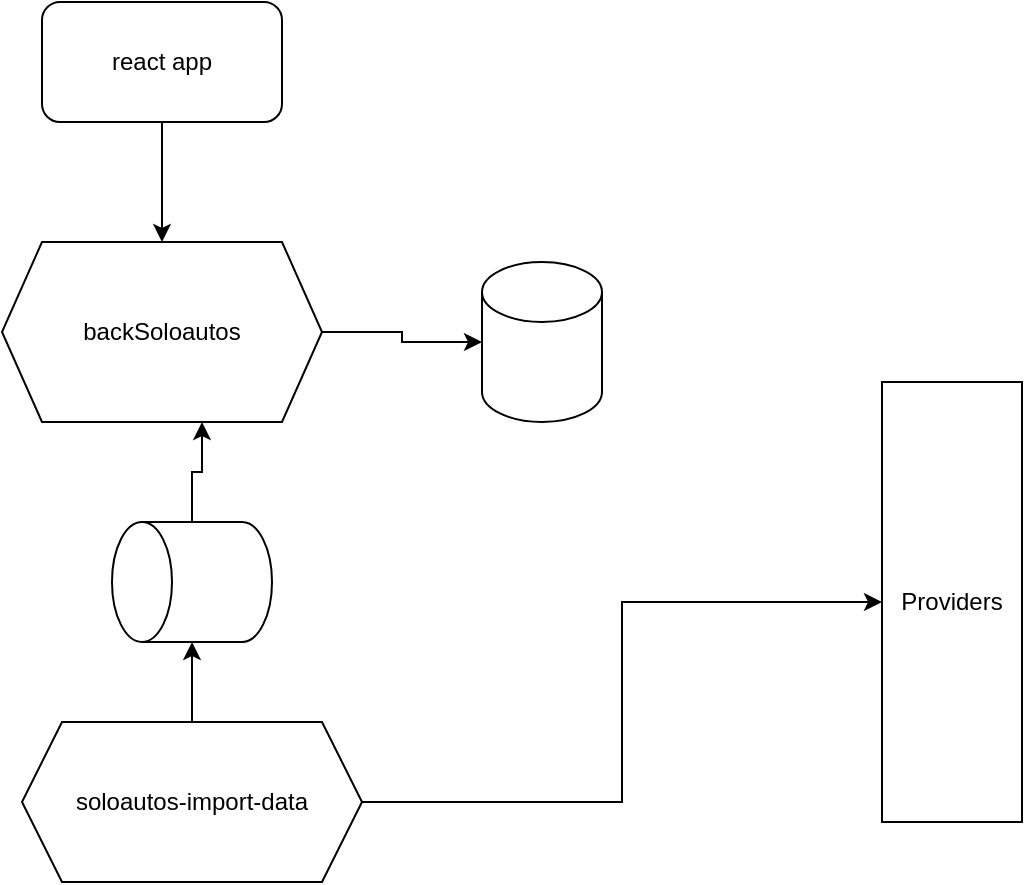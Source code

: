 <mxfile version="21.7.1" type="github">
  <diagram name="Page-1" id="Rv3ZvS_VC_WPTpFy0SUu">
    <mxGraphModel dx="1434" dy="750" grid="1" gridSize="10" guides="1" tooltips="1" connect="1" arrows="1" fold="1" page="1" pageScale="1" pageWidth="850" pageHeight="1100" math="0" shadow="0">
      <root>
        <mxCell id="0" />
        <mxCell id="1" parent="0" />
        <mxCell id="YhOOOMUv9mhPNKtEXO0o-8" style="edgeStyle=orthogonalEdgeStyle;rounded=0;orthogonalLoop=1;jettySize=auto;html=1;" edge="1" parent="1" source="YhOOOMUv9mhPNKtEXO0o-2" target="YhOOOMUv9mhPNKtEXO0o-7">
          <mxGeometry relative="1" as="geometry" />
        </mxCell>
        <mxCell id="YhOOOMUv9mhPNKtEXO0o-2" value="backSoloautos" style="shape=hexagon;perimeter=hexagonPerimeter2;whiteSpace=wrap;html=1;fixedSize=1;" vertex="1" parent="1">
          <mxGeometry x="130" y="210" width="160" height="90" as="geometry" />
        </mxCell>
        <mxCell id="YhOOOMUv9mhPNKtEXO0o-6" style="edgeStyle=orthogonalEdgeStyle;rounded=0;orthogonalLoop=1;jettySize=auto;html=1;" edge="1" parent="1" source="YhOOOMUv9mhPNKtEXO0o-3" target="YhOOOMUv9mhPNKtEXO0o-5">
          <mxGeometry relative="1" as="geometry" />
        </mxCell>
        <mxCell id="YhOOOMUv9mhPNKtEXO0o-10" style="edgeStyle=orthogonalEdgeStyle;rounded=0;orthogonalLoop=1;jettySize=auto;html=1;entryX=0;entryY=0.5;entryDx=0;entryDy=0;entryPerimeter=0;" edge="1" parent="1" source="YhOOOMUv9mhPNKtEXO0o-3" target="YhOOOMUv9mhPNKtEXO0o-9">
          <mxGeometry relative="1" as="geometry" />
        </mxCell>
        <mxCell id="YhOOOMUv9mhPNKtEXO0o-3" value="soloautos-import-data" style="shape=hexagon;perimeter=hexagonPerimeter2;whiteSpace=wrap;html=1;fixedSize=1;" vertex="1" parent="1">
          <mxGeometry x="140" y="450" width="170" height="80" as="geometry" />
        </mxCell>
        <mxCell id="YhOOOMUv9mhPNKtEXO0o-5" value="Providers" style="rounded=0;whiteSpace=wrap;html=1;" vertex="1" parent="1">
          <mxGeometry x="570" y="280" width="70" height="220" as="geometry" />
        </mxCell>
        <mxCell id="YhOOOMUv9mhPNKtEXO0o-7" value="" style="shape=cylinder3;whiteSpace=wrap;html=1;boundedLbl=1;backgroundOutline=1;size=15;" vertex="1" parent="1">
          <mxGeometry x="370" y="220" width="60" height="80" as="geometry" />
        </mxCell>
        <mxCell id="YhOOOMUv9mhPNKtEXO0o-13" style="edgeStyle=orthogonalEdgeStyle;rounded=0;orthogonalLoop=1;jettySize=auto;html=1;entryX=0.625;entryY=1;entryDx=0;entryDy=0;" edge="1" parent="1" source="YhOOOMUv9mhPNKtEXO0o-9" target="YhOOOMUv9mhPNKtEXO0o-2">
          <mxGeometry relative="1" as="geometry" />
        </mxCell>
        <mxCell id="YhOOOMUv9mhPNKtEXO0o-9" value="" style="shape=cylinder3;whiteSpace=wrap;html=1;boundedLbl=1;backgroundOutline=1;size=15;rotation=-90;" vertex="1" parent="1">
          <mxGeometry x="195" y="340" width="60" height="80" as="geometry" />
        </mxCell>
        <mxCell id="YhOOOMUv9mhPNKtEXO0o-15" style="edgeStyle=orthogonalEdgeStyle;rounded=0;orthogonalLoop=1;jettySize=auto;html=1;" edge="1" parent="1" source="YhOOOMUv9mhPNKtEXO0o-14" target="YhOOOMUv9mhPNKtEXO0o-2">
          <mxGeometry relative="1" as="geometry" />
        </mxCell>
        <mxCell id="YhOOOMUv9mhPNKtEXO0o-14" value="react app&lt;br&gt;" style="rounded=1;whiteSpace=wrap;html=1;" vertex="1" parent="1">
          <mxGeometry x="150" y="90" width="120" height="60" as="geometry" />
        </mxCell>
      </root>
    </mxGraphModel>
  </diagram>
</mxfile>
